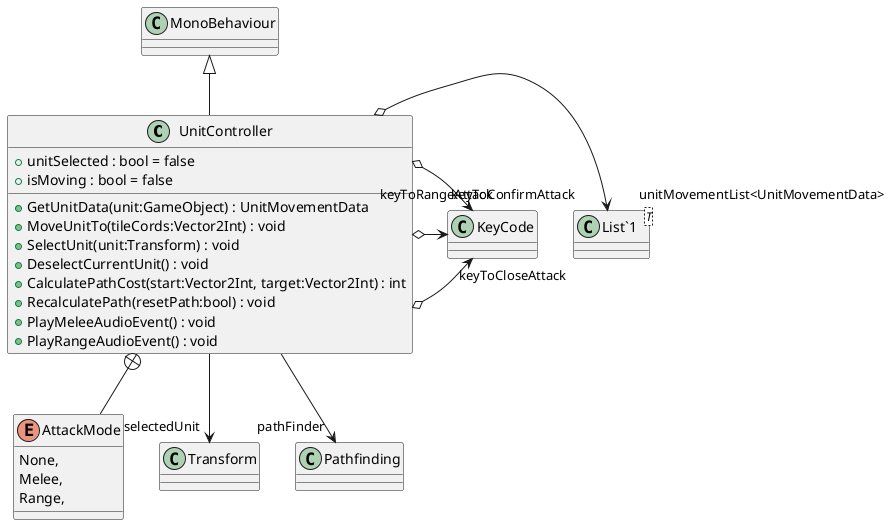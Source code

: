 @startuml
class UnitController {
    + unitSelected : bool = false
    + isMoving : bool = false
    + GetUnitData(unit:GameObject) : UnitMovementData
    + MoveUnitTo(tileCords:Vector2Int) : void
    + SelectUnit(unit:Transform) : void
    + DeselectCurrentUnit() : void
    + CalculatePathCost(start:Vector2Int, target:Vector2Int) : int
    + RecalculatePath(resetPath:bool) : void
    + PlayMeleeAudioEvent() : void
    + PlayRangeAudioEvent() : void
}
class "List`1"<T> {
}
enum AttackMode {
    None,
    Melee,
    Range,
}
MonoBehaviour <|-- UnitController
UnitController --> "selectedUnit" Transform
UnitController --> "pathFinder" Pathfinding
UnitController o-> "unitMovementList<UnitMovementData>" "List`1"
UnitController o-> "keyToCloseAttack" KeyCode
UnitController o-> "keyToRangeAttack" KeyCode
UnitController o-> "keyToConfirmAttack" KeyCode
UnitController +-- AttackMode
@enduml

